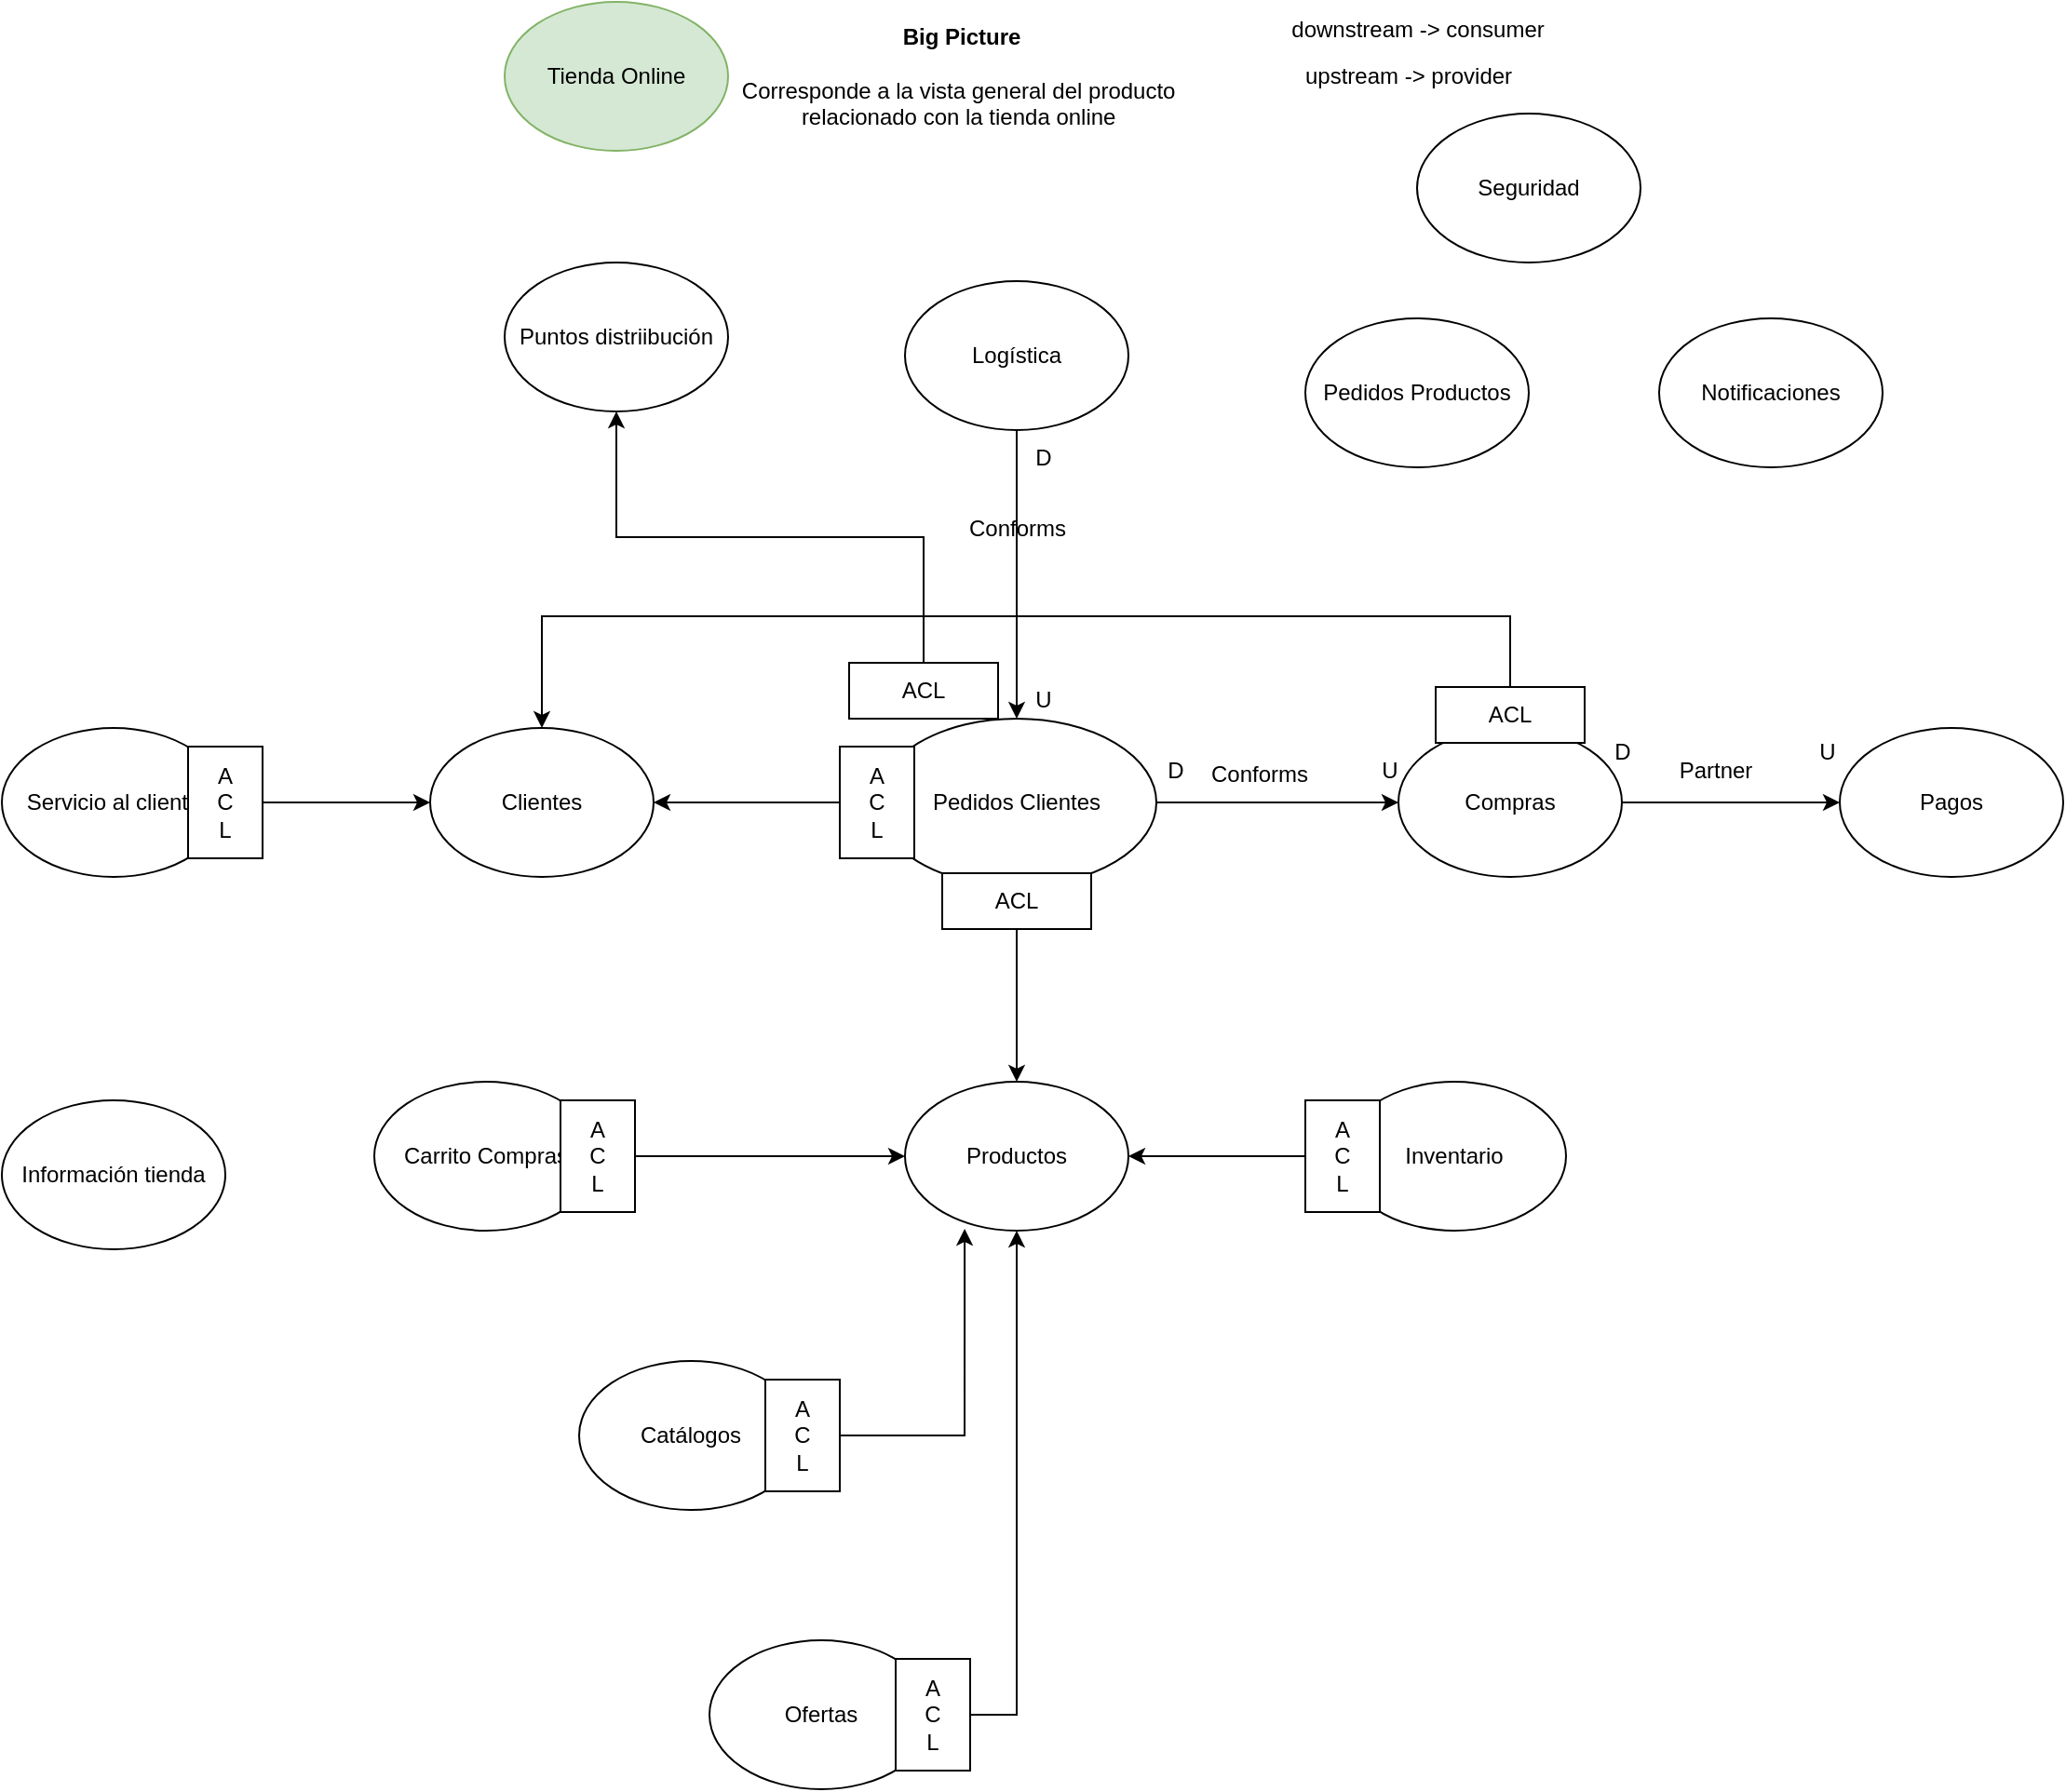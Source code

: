 <mxfile version="21.6.6" type="github" pages="2">
  <diagram name="TiendaOnlineDiseño" id="_0tqpj0Rn0tvc-bkXkc3">
    <mxGraphModel dx="1877" dy="515" grid="1" gridSize="10" guides="1" tooltips="1" connect="1" arrows="1" fold="1" page="1" pageScale="1" pageWidth="827" pageHeight="1169" math="0" shadow="0">
      <root>
        <mxCell id="0" />
        <mxCell id="1" parent="0" />
        <mxCell id="OWSpl5ZMuwjXY4CJ1PXd-1" value="Tienda Online" style="ellipse;whiteSpace=wrap;html=1;fillColor=#d5e8d4;strokeColor=#82b366;" parent="1" vertex="1">
          <mxGeometry x="110" y="10" width="120" height="80" as="geometry" />
        </mxCell>
        <mxCell id="OWSpl5ZMuwjXY4CJ1PXd-2" value="&lt;div&gt;&lt;b&gt;Big Picture&lt;/b&gt;&lt;/div&gt;&lt;div&gt;&lt;br&gt;&lt;/div&gt;&lt;div&gt;Corresponde a la vista general del producto&amp;nbsp;&lt;/div&gt;&lt;div&gt;relacionado con la tienda online&amp;nbsp; &lt;br&gt;&lt;/div&gt;" style="text;html=1;align=center;verticalAlign=middle;resizable=0;points=[];autosize=1;strokeColor=none;fillColor=none;" parent="1" vertex="1">
          <mxGeometry x="230" y="15" width="250" height="70" as="geometry" />
        </mxCell>
        <mxCell id="OWSpl5ZMuwjXY4CJ1PXd-3" value="Carrito Compras" style="ellipse;whiteSpace=wrap;html=1;" parent="1" vertex="1">
          <mxGeometry x="40" y="590" width="120" height="80" as="geometry" />
        </mxCell>
        <mxCell id="OWSpl5ZMuwjXY4CJ1PXd-4" value="Notificaciones" style="ellipse;whiteSpace=wrap;html=1;" parent="1" vertex="1">
          <mxGeometry x="730" y="180" width="120" height="80" as="geometry" />
        </mxCell>
        <mxCell id="OWSpl5ZMuwjXY4CJ1PXd-5" value="Servicio al cliente" style="ellipse;whiteSpace=wrap;html=1;" parent="1" vertex="1">
          <mxGeometry x="-160" y="400" width="120" height="80" as="geometry" />
        </mxCell>
        <mxCell id="OWSpl5ZMuwjXY4CJ1PXd-6" value="Información tienda" style="ellipse;whiteSpace=wrap;html=1;" parent="1" vertex="1">
          <mxGeometry x="-160" y="600" width="120" height="80" as="geometry" />
        </mxCell>
        <mxCell id="OWSpl5ZMuwjXY4CJ1PXd-7" value="Puntos distriibución" style="ellipse;whiteSpace=wrap;html=1;" parent="1" vertex="1">
          <mxGeometry x="110" y="150" width="120" height="80" as="geometry" />
        </mxCell>
        <mxCell id="OWSpl5ZMuwjXY4CJ1PXd-8" value="Seguridad" style="ellipse;whiteSpace=wrap;html=1;" parent="1" vertex="1">
          <mxGeometry x="600" y="70" width="120" height="80" as="geometry" />
        </mxCell>
        <mxCell id="OWSpl5ZMuwjXY4CJ1PXd-9" value="Clientes" style="ellipse;whiteSpace=wrap;html=1;" parent="1" vertex="1">
          <mxGeometry x="70" y="400" width="120" height="80" as="geometry" />
        </mxCell>
        <mxCell id="OWSpl5ZMuwjXY4CJ1PXd-10" value="Pagos" style="ellipse;whiteSpace=wrap;html=1;" parent="1" vertex="1">
          <mxGeometry x="827" y="400" width="120" height="80" as="geometry" />
        </mxCell>
        <mxCell id="OWSpl5ZMuwjXY4CJ1PXd-33" style="edgeStyle=orthogonalEdgeStyle;rounded=0;orthogonalLoop=1;jettySize=auto;html=1;exitX=1;exitY=0.5;exitDx=0;exitDy=0;entryX=0;entryY=0.5;entryDx=0;entryDy=0;" parent="1" source="OWSpl5ZMuwjXY4CJ1PXd-11" target="OWSpl5ZMuwjXY4CJ1PXd-30" edge="1">
          <mxGeometry relative="1" as="geometry" />
        </mxCell>
        <mxCell id="OWSpl5ZMuwjXY4CJ1PXd-11" value="Pedidos Clientes" style="ellipse;whiteSpace=wrap;html=1;" parent="1" vertex="1">
          <mxGeometry x="310" y="395" width="150" height="90" as="geometry" />
        </mxCell>
        <mxCell id="OWSpl5ZMuwjXY4CJ1PXd-12" value="Pedidos Productos" style="ellipse;whiteSpace=wrap;html=1;" parent="1" vertex="1">
          <mxGeometry x="540" y="180" width="120" height="80" as="geometry" />
        </mxCell>
        <mxCell id="OWSpl5ZMuwjXY4CJ1PXd-13" value="Productos" style="ellipse;whiteSpace=wrap;html=1;" parent="1" vertex="1">
          <mxGeometry x="325" y="590" width="120" height="80" as="geometry" />
        </mxCell>
        <mxCell id="OWSpl5ZMuwjXY4CJ1PXd-14" value="Inventario" style="ellipse;whiteSpace=wrap;html=1;" parent="1" vertex="1">
          <mxGeometry x="560" y="590" width="120" height="80" as="geometry" />
        </mxCell>
        <mxCell id="OWSpl5ZMuwjXY4CJ1PXd-15" value="Catálogos " style="ellipse;whiteSpace=wrap;html=1;" parent="1" vertex="1">
          <mxGeometry x="150" y="740" width="120" height="80" as="geometry" />
        </mxCell>
        <mxCell id="OWSpl5ZMuwjXY4CJ1PXd-16" value="Ofertas" style="ellipse;whiteSpace=wrap;html=1;" parent="1" vertex="1">
          <mxGeometry x="220" y="890" width="120" height="80" as="geometry" />
        </mxCell>
        <mxCell id="OWSpl5ZMuwjXY4CJ1PXd-50" style="edgeStyle=orthogonalEdgeStyle;rounded=0;orthogonalLoop=1;jettySize=auto;html=1;exitX=0.5;exitY=1;exitDx=0;exitDy=0;entryX=0.5;entryY=0;entryDx=0;entryDy=0;" parent="1" source="OWSpl5ZMuwjXY4CJ1PXd-17" target="OWSpl5ZMuwjXY4CJ1PXd-11" edge="1">
          <mxGeometry relative="1" as="geometry" />
        </mxCell>
        <mxCell id="OWSpl5ZMuwjXY4CJ1PXd-17" value="Logística" style="ellipse;whiteSpace=wrap;html=1;" parent="1" vertex="1">
          <mxGeometry x="325" y="160" width="120" height="80" as="geometry" />
        </mxCell>
        <mxCell id="OWSpl5ZMuwjXY4CJ1PXd-19" style="edgeStyle=orthogonalEdgeStyle;rounded=0;orthogonalLoop=1;jettySize=auto;html=1;exitX=1;exitY=0.5;exitDx=0;exitDy=0;entryX=0.267;entryY=0.988;entryDx=0;entryDy=0;entryPerimeter=0;" parent="1" source="OWSpl5ZMuwjXY4CJ1PXd-18" target="OWSpl5ZMuwjXY4CJ1PXd-13" edge="1">
          <mxGeometry relative="1" as="geometry" />
        </mxCell>
        <mxCell id="OWSpl5ZMuwjXY4CJ1PXd-18" value="&lt;div&gt;A&lt;/div&gt;&lt;div&gt;C&lt;/div&gt;&lt;div&gt;L&lt;br&gt;&lt;/div&gt;" style="rounded=0;whiteSpace=wrap;html=1;" parent="1" vertex="1">
          <mxGeometry x="250" y="750" width="40" height="60" as="geometry" />
        </mxCell>
        <mxCell id="OWSpl5ZMuwjXY4CJ1PXd-23" style="edgeStyle=orthogonalEdgeStyle;rounded=0;orthogonalLoop=1;jettySize=auto;html=1;exitX=1;exitY=0.5;exitDx=0;exitDy=0;entryX=0.5;entryY=1;entryDx=0;entryDy=0;" parent="1" source="OWSpl5ZMuwjXY4CJ1PXd-21" target="OWSpl5ZMuwjXY4CJ1PXd-13" edge="1">
          <mxGeometry relative="1" as="geometry" />
        </mxCell>
        <mxCell id="OWSpl5ZMuwjXY4CJ1PXd-21" value="&lt;div&gt;A&lt;/div&gt;&lt;div&gt;C&lt;/div&gt;&lt;div&gt;L&lt;br&gt;&lt;/div&gt;" style="rounded=0;whiteSpace=wrap;html=1;" parent="1" vertex="1">
          <mxGeometry x="320" y="900" width="40" height="60" as="geometry" />
        </mxCell>
        <mxCell id="OWSpl5ZMuwjXY4CJ1PXd-25" style="edgeStyle=orthogonalEdgeStyle;rounded=0;orthogonalLoop=1;jettySize=auto;html=1;exitX=0;exitY=0.5;exitDx=0;exitDy=0;entryX=1;entryY=0.5;entryDx=0;entryDy=0;" parent="1" source="OWSpl5ZMuwjXY4CJ1PXd-24" target="OWSpl5ZMuwjXY4CJ1PXd-13" edge="1">
          <mxGeometry relative="1" as="geometry" />
        </mxCell>
        <mxCell id="OWSpl5ZMuwjXY4CJ1PXd-24" value="&lt;div&gt;A&lt;/div&gt;&lt;div&gt;C&lt;/div&gt;&lt;div&gt;L&lt;br&gt;&lt;/div&gt;" style="rounded=0;whiteSpace=wrap;html=1;" parent="1" vertex="1">
          <mxGeometry x="540" y="600" width="40" height="60" as="geometry" />
        </mxCell>
        <mxCell id="OWSpl5ZMuwjXY4CJ1PXd-27" style="edgeStyle=orthogonalEdgeStyle;rounded=0;orthogonalLoop=1;jettySize=auto;html=1;exitX=1;exitY=0.5;exitDx=0;exitDy=0;entryX=0;entryY=0.5;entryDx=0;entryDy=0;" parent="1" source="OWSpl5ZMuwjXY4CJ1PXd-26" target="OWSpl5ZMuwjXY4CJ1PXd-13" edge="1">
          <mxGeometry relative="1" as="geometry" />
        </mxCell>
        <mxCell id="OWSpl5ZMuwjXY4CJ1PXd-26" value="&lt;div&gt;A&lt;/div&gt;&lt;div&gt;C&lt;/div&gt;&lt;div&gt;L&lt;br&gt;&lt;/div&gt;" style="rounded=0;whiteSpace=wrap;html=1;" parent="1" vertex="1">
          <mxGeometry x="140" y="600" width="40" height="60" as="geometry" />
        </mxCell>
        <mxCell id="OWSpl5ZMuwjXY4CJ1PXd-57" style="edgeStyle=orthogonalEdgeStyle;rounded=0;orthogonalLoop=1;jettySize=auto;html=1;exitX=0.5;exitY=0;exitDx=0;exitDy=0;entryX=0.5;entryY=1;entryDx=0;entryDy=0;" parent="1" source="OWSpl5ZMuwjXY4CJ1PXd-28" target="OWSpl5ZMuwjXY4CJ1PXd-7" edge="1">
          <mxGeometry relative="1" as="geometry" />
        </mxCell>
        <mxCell id="OWSpl5ZMuwjXY4CJ1PXd-28" value="&lt;div&gt;ACL&lt;/div&gt;" style="rounded=0;whiteSpace=wrap;html=1;" parent="1" vertex="1">
          <mxGeometry x="295" y="365" width="80" height="30" as="geometry" />
        </mxCell>
        <mxCell id="OWSpl5ZMuwjXY4CJ1PXd-35" style="edgeStyle=orthogonalEdgeStyle;rounded=0;orthogonalLoop=1;jettySize=auto;html=1;exitX=1;exitY=0.5;exitDx=0;exitDy=0;entryX=0;entryY=0.5;entryDx=0;entryDy=0;" parent="1" source="OWSpl5ZMuwjXY4CJ1PXd-30" target="OWSpl5ZMuwjXY4CJ1PXd-10" edge="1">
          <mxGeometry relative="1" as="geometry" />
        </mxCell>
        <mxCell id="OWSpl5ZMuwjXY4CJ1PXd-30" value="Compras" style="ellipse;whiteSpace=wrap;html=1;" parent="1" vertex="1">
          <mxGeometry x="590" y="400" width="120" height="80" as="geometry" />
        </mxCell>
        <mxCell id="OWSpl5ZMuwjXY4CJ1PXd-34" value="Conforms" style="text;html=1;align=center;verticalAlign=middle;resizable=0;points=[];autosize=1;strokeColor=none;fillColor=none;" parent="1" vertex="1">
          <mxGeometry x="475" y="410" width="80" height="30" as="geometry" />
        </mxCell>
        <mxCell id="OWSpl5ZMuwjXY4CJ1PXd-36" value="Partner" style="text;html=1;align=center;verticalAlign=middle;resizable=0;points=[];autosize=1;strokeColor=none;fillColor=none;" parent="1" vertex="1">
          <mxGeometry x="730" y="408" width="60" height="30" as="geometry" />
        </mxCell>
        <mxCell id="OWSpl5ZMuwjXY4CJ1PXd-37" value="upstream -&amp;gt; provider" style="text;html=1;align=center;verticalAlign=middle;resizable=0;points=[];autosize=1;strokeColor=none;fillColor=none;" parent="1" vertex="1">
          <mxGeometry x="530" y="35" width="130" height="30" as="geometry" />
        </mxCell>
        <mxCell id="OWSpl5ZMuwjXY4CJ1PXd-38" value="downstream -&amp;gt; consumer" style="text;html=1;align=center;verticalAlign=middle;resizable=0;points=[];autosize=1;strokeColor=none;fillColor=none;" parent="1" vertex="1">
          <mxGeometry x="520" y="10" width="160" height="30" as="geometry" />
        </mxCell>
        <mxCell id="OWSpl5ZMuwjXY4CJ1PXd-39" value="D" style="text;html=1;align=center;verticalAlign=middle;resizable=0;points=[];autosize=1;strokeColor=none;fillColor=none;" parent="1" vertex="1">
          <mxGeometry x="455" y="408" width="30" height="30" as="geometry" />
        </mxCell>
        <mxCell id="OWSpl5ZMuwjXY4CJ1PXd-40" value="U" style="text;html=1;align=center;verticalAlign=middle;resizable=0;points=[];autosize=1;strokeColor=none;fillColor=none;" parent="1" vertex="1">
          <mxGeometry x="570" y="408" width="30" height="30" as="geometry" />
        </mxCell>
        <mxCell id="OWSpl5ZMuwjXY4CJ1PXd-41" value="D" style="text;html=1;align=center;verticalAlign=middle;resizable=0;points=[];autosize=1;strokeColor=none;fillColor=none;" parent="1" vertex="1">
          <mxGeometry x="695" y="398" width="30" height="30" as="geometry" />
        </mxCell>
        <mxCell id="OWSpl5ZMuwjXY4CJ1PXd-42" value="U" style="text;html=1;align=center;verticalAlign=middle;resizable=0;points=[];autosize=1;strokeColor=none;fillColor=none;" parent="1" vertex="1">
          <mxGeometry x="805" y="398" width="30" height="30" as="geometry" />
        </mxCell>
        <mxCell id="OWSpl5ZMuwjXY4CJ1PXd-46" style="edgeStyle=orthogonalEdgeStyle;rounded=0;orthogonalLoop=1;jettySize=auto;html=1;entryX=0.5;entryY=0;entryDx=0;entryDy=0;" parent="1" source="OWSpl5ZMuwjXY4CJ1PXd-45" target="OWSpl5ZMuwjXY4CJ1PXd-9" edge="1">
          <mxGeometry relative="1" as="geometry">
            <Array as="points">
              <mxPoint x="650" y="340" />
              <mxPoint x="130" y="340" />
            </Array>
          </mxGeometry>
        </mxCell>
        <mxCell id="OWSpl5ZMuwjXY4CJ1PXd-45" value="&lt;div&gt;ACL&lt;/div&gt;" style="rounded=0;whiteSpace=wrap;html=1;" parent="1" vertex="1">
          <mxGeometry x="610" y="378" width="80" height="30" as="geometry" />
        </mxCell>
        <mxCell id="OWSpl5ZMuwjXY4CJ1PXd-49" style="edgeStyle=orthogonalEdgeStyle;rounded=0;orthogonalLoop=1;jettySize=auto;html=1;exitX=1;exitY=0.5;exitDx=0;exitDy=0;entryX=0;entryY=0.5;entryDx=0;entryDy=0;" parent="1" source="OWSpl5ZMuwjXY4CJ1PXd-48" target="OWSpl5ZMuwjXY4CJ1PXd-9" edge="1">
          <mxGeometry relative="1" as="geometry" />
        </mxCell>
        <mxCell id="OWSpl5ZMuwjXY4CJ1PXd-48" value="&lt;div&gt;A&lt;/div&gt;&lt;div&gt;C&lt;/div&gt;&lt;div&gt;L&lt;br&gt;&lt;/div&gt;" style="rounded=0;whiteSpace=wrap;html=1;" parent="1" vertex="1">
          <mxGeometry x="-60" y="410" width="40" height="60" as="geometry" />
        </mxCell>
        <mxCell id="OWSpl5ZMuwjXY4CJ1PXd-51" value="D" style="text;html=1;align=center;verticalAlign=middle;resizable=0;points=[];autosize=1;strokeColor=none;fillColor=none;" parent="1" vertex="1">
          <mxGeometry x="384" y="240" width="30" height="30" as="geometry" />
        </mxCell>
        <mxCell id="OWSpl5ZMuwjXY4CJ1PXd-52" value="U" style="text;html=1;align=center;verticalAlign=middle;resizable=0;points=[];autosize=1;strokeColor=none;fillColor=none;" parent="1" vertex="1">
          <mxGeometry x="384" y="370" width="30" height="30" as="geometry" />
        </mxCell>
        <mxCell id="OWSpl5ZMuwjXY4CJ1PXd-53" value="Conforms" style="text;html=1;align=center;verticalAlign=middle;resizable=0;points=[];autosize=1;strokeColor=none;fillColor=none;" parent="1" vertex="1">
          <mxGeometry x="345" y="278" width="80" height="30" as="geometry" />
        </mxCell>
        <mxCell id="OWSpl5ZMuwjXY4CJ1PXd-55" style="edgeStyle=orthogonalEdgeStyle;rounded=0;orthogonalLoop=1;jettySize=auto;html=1;exitX=0;exitY=0.5;exitDx=0;exitDy=0;entryX=1;entryY=0.5;entryDx=0;entryDy=0;" parent="1" source="OWSpl5ZMuwjXY4CJ1PXd-54" target="OWSpl5ZMuwjXY4CJ1PXd-9" edge="1">
          <mxGeometry relative="1" as="geometry" />
        </mxCell>
        <mxCell id="OWSpl5ZMuwjXY4CJ1PXd-54" value="&lt;div&gt;A&lt;/div&gt;&lt;div&gt;C&lt;/div&gt;&lt;div&gt;L&lt;br&gt;&lt;/div&gt;" style="rounded=0;whiteSpace=wrap;html=1;" parent="1" vertex="1">
          <mxGeometry x="290" y="410" width="40" height="60" as="geometry" />
        </mxCell>
        <mxCell id="OWSpl5ZMuwjXY4CJ1PXd-58" style="edgeStyle=orthogonalEdgeStyle;rounded=0;orthogonalLoop=1;jettySize=auto;html=1;exitX=0.5;exitY=1;exitDx=0;exitDy=0;entryX=0.5;entryY=0;entryDx=0;entryDy=0;" parent="1" source="OWSpl5ZMuwjXY4CJ1PXd-56" target="OWSpl5ZMuwjXY4CJ1PXd-13" edge="1">
          <mxGeometry relative="1" as="geometry" />
        </mxCell>
        <mxCell id="OWSpl5ZMuwjXY4CJ1PXd-56" value="&lt;div&gt;ACL&lt;/div&gt;" style="rounded=0;whiteSpace=wrap;html=1;" parent="1" vertex="1">
          <mxGeometry x="345" y="478" width="80" height="30" as="geometry" />
        </mxCell>
      </root>
    </mxGraphModel>
  </diagram>
  <diagram id="XGd26OPGd-Z4ErNa7SxR" name="Context_Client">
    <mxGraphModel dx="1877" dy="515" grid="1" gridSize="10" guides="1" tooltips="1" connect="1" arrows="1" fold="1" page="1" pageScale="1" pageWidth="827" pageHeight="1169" math="0" shadow="0">
      <root>
        <mxCell id="0" />
        <mxCell id="1" parent="0" />
        <mxCell id="gSEIndaM90v2EBH_pNKk-4" style="edgeStyle=orthogonalEdgeStyle;rounded=0;orthogonalLoop=1;jettySize=auto;html=1;exitX=0.5;exitY=0;exitDx=0;exitDy=0;entryX=0.5;entryY=1;entryDx=0;entryDy=0;endArrow=none;endFill=0;" edge="1" parent="1" source="gSEIndaM90v2EBH_pNKk-1" target="gSEIndaM90v2EBH_pNKk-2">
          <mxGeometry relative="1" as="geometry" />
        </mxCell>
        <mxCell id="gSEIndaM90v2EBH_pNKk-13" style="edgeStyle=orthogonalEdgeStyle;rounded=0;orthogonalLoop=1;jettySize=auto;html=1;exitX=0;exitY=0.5;exitDx=0;exitDy=0;entryX=1;entryY=0.5;entryDx=0;entryDy=0;endArrow=none;endFill=0;" edge="1" parent="1" source="gSEIndaM90v2EBH_pNKk-1" target="gSEIndaM90v2EBH_pNKk-12">
          <mxGeometry relative="1" as="geometry" />
        </mxCell>
        <mxCell id="gSEIndaM90v2EBH_pNKk-1" value="Cliente" style="rounded=0;whiteSpace=wrap;html=1;" vertex="1" parent="1">
          <mxGeometry x="360" y="240" width="120" height="40" as="geometry" />
        </mxCell>
        <mxCell id="gSEIndaM90v2EBH_pNKk-2" value="TipoIdentificacion" style="rounded=0;whiteSpace=wrap;html=1;" vertex="1" parent="1">
          <mxGeometry x="360" y="80" width="120" height="40" as="geometry" />
        </mxCell>
        <mxCell id="gSEIndaM90v2EBH_pNKk-5" value="esta" style="text;html=1;align=center;verticalAlign=middle;resizable=0;points=[];autosize=1;strokeColor=none;fillColor=none;" vertex="1" parent="1">
          <mxGeometry x="360" y="160" width="50" height="30" as="geometry" />
        </mxCell>
        <mxCell id="gSEIndaM90v2EBH_pNKk-6" value="" style="endArrow=classic;html=1;rounded=0;" edge="1" parent="1">
          <mxGeometry width="50" height="50" relative="1" as="geometry">
            <mxPoint x="410" y="145" as="sourcePoint" />
            <mxPoint x="410" y="205" as="targetPoint" />
          </mxGeometry>
        </mxCell>
        <mxCell id="gSEIndaM90v2EBH_pNKk-7" value="0...*" style="text;html=1;align=center;verticalAlign=middle;resizable=0;points=[];autosize=1;strokeColor=none;fillColor=none;" vertex="1" parent="1">
          <mxGeometry x="380" y="210" width="40" height="30" as="geometry" />
        </mxCell>
        <mxCell id="gSEIndaM90v2EBH_pNKk-8" value="" style="endArrow=classic;html=1;rounded=0;" edge="1" parent="1">
          <mxGeometry width="50" height="50" relative="1" as="geometry">
            <mxPoint x="429.5" y="210" as="sourcePoint" />
            <mxPoint x="429.5" y="150" as="targetPoint" />
          </mxGeometry>
        </mxCell>
        <mxCell id="gSEIndaM90v2EBH_pNKk-9" value="Tiene" style="text;html=1;align=center;verticalAlign=middle;resizable=0;points=[];autosize=1;strokeColor=none;fillColor=none;" vertex="1" parent="1">
          <mxGeometry x="430" y="160" width="50" height="30" as="geometry" />
        </mxCell>
        <mxCell id="gSEIndaM90v2EBH_pNKk-10" value="1" style="text;html=1;align=center;verticalAlign=middle;resizable=0;points=[];autosize=1;strokeColor=none;fillColor=none;" vertex="1" parent="1">
          <mxGeometry x="415" y="118" width="30" height="30" as="geometry" />
        </mxCell>
        <mxCell id="gSEIndaM90v2EBH_pNKk-29" style="edgeStyle=orthogonalEdgeStyle;rounded=0;orthogonalLoop=1;jettySize=auto;html=1;exitX=0;exitY=0.5;exitDx=0;exitDy=0;endArrow=none;endFill=0;" edge="1" parent="1" source="gSEIndaM90v2EBH_pNKk-12" target="gSEIndaM90v2EBH_pNKk-27">
          <mxGeometry relative="1" as="geometry" />
        </mxCell>
        <mxCell id="gSEIndaM90v2EBH_pNKk-12" value="DIreccion" style="rounded=0;whiteSpace=wrap;html=1;" vertex="1" parent="1">
          <mxGeometry x="80" y="240" width="120" height="40" as="geometry" />
        </mxCell>
        <mxCell id="gSEIndaM90v2EBH_pNKk-14" value="Tiene" style="text;html=1;align=center;verticalAlign=middle;resizable=0;points=[];autosize=1;strokeColor=none;fillColor=none;" vertex="1" parent="1">
          <mxGeometry x="270" y="220" width="50" height="30" as="geometry" />
        </mxCell>
        <mxCell id="gSEIndaM90v2EBH_pNKk-15" value="1...*" style="text;html=1;align=center;verticalAlign=middle;resizable=0;points=[];autosize=1;strokeColor=none;fillColor=none;" vertex="1" parent="1">
          <mxGeometry x="200" y="230" width="40" height="30" as="geometry" />
        </mxCell>
        <mxCell id="gSEIndaM90v2EBH_pNKk-16" value="1" style="text;html=1;align=center;verticalAlign=middle;resizable=0;points=[];autosize=1;strokeColor=none;fillColor=none;" vertex="1" parent="1">
          <mxGeometry x="330" y="258" width="30" height="30" as="geometry" />
        </mxCell>
        <mxCell id="gSEIndaM90v2EBH_pNKk-17" value="" style="endArrow=classic;html=1;rounded=0;" edge="1" parent="1">
          <mxGeometry width="50" height="50" relative="1" as="geometry">
            <mxPoint x="240" y="270" as="sourcePoint" />
            <mxPoint x="320" y="270" as="targetPoint" />
          </mxGeometry>
        </mxCell>
        <mxCell id="gSEIndaM90v2EBH_pNKk-18" value="" style="endArrow=classic;html=1;rounded=0;" edge="1" parent="1">
          <mxGeometry width="50" height="50" relative="1" as="geometry">
            <mxPoint x="330" y="250" as="sourcePoint" />
            <mxPoint x="260" y="250" as="targetPoint" />
          </mxGeometry>
        </mxCell>
        <mxCell id="gSEIndaM90v2EBH_pNKk-19" value="Pertenece" style="text;html=1;align=center;verticalAlign=middle;resizable=0;points=[];autosize=1;strokeColor=none;fillColor=none;" vertex="1" parent="1">
          <mxGeometry x="240" y="270" width="80" height="30" as="geometry" />
        </mxCell>
        <mxCell id="gSEIndaM90v2EBH_pNKk-27" value="Zona" style="rounded=0;whiteSpace=wrap;html=1;fillColor=#f8cecc;strokeColor=#b85450;" vertex="1" parent="1">
          <mxGeometry x="-200" y="240" width="120" height="40" as="geometry" />
        </mxCell>
        <mxCell id="gSEIndaM90v2EBH_pNKk-30" value="esta" style="text;html=1;align=center;verticalAlign=middle;resizable=0;points=[];autosize=1;strokeColor=none;fillColor=none;" vertex="1" parent="1">
          <mxGeometry x="-20" y="220" width="50" height="30" as="geometry" />
        </mxCell>
        <mxCell id="gSEIndaM90v2EBH_pNKk-31" value="" style="endArrow=classic;html=1;rounded=0;" edge="1" parent="1">
          <mxGeometry width="50" height="50" relative="1" as="geometry">
            <mxPoint x="-50" y="270" as="sourcePoint" />
            <mxPoint x="30" y="270" as="targetPoint" />
          </mxGeometry>
        </mxCell>
        <mxCell id="gSEIndaM90v2EBH_pNKk-32" value="" style="endArrow=classic;html=1;rounded=0;" edge="1" parent="1">
          <mxGeometry width="50" height="50" relative="1" as="geometry">
            <mxPoint x="40" y="250" as="sourcePoint" />
            <mxPoint x="-30" y="250" as="targetPoint" />
          </mxGeometry>
        </mxCell>
        <mxCell id="gSEIndaM90v2EBH_pNKk-33" value="Pertenece" style="text;html=1;align=center;verticalAlign=middle;resizable=0;points=[];autosize=1;strokeColor=none;fillColor=none;" vertex="1" parent="1">
          <mxGeometry x="-50" y="270" width="80" height="30" as="geometry" />
        </mxCell>
        <mxCell id="gSEIndaM90v2EBH_pNKk-34" value="1" style="text;html=1;align=center;verticalAlign=middle;resizable=0;points=[];autosize=1;strokeColor=none;fillColor=none;" vertex="1" parent="1">
          <mxGeometry x="-85" y="238" width="30" height="30" as="geometry" />
        </mxCell>
        <mxCell id="gSEIndaM90v2EBH_pNKk-35" value="0...*" style="text;html=1;align=center;verticalAlign=middle;resizable=0;points=[];autosize=1;strokeColor=none;fillColor=none;" vertex="1" parent="1">
          <mxGeometry x="40" y="258" width="40" height="30" as="geometry" />
        </mxCell>
      </root>
    </mxGraphModel>
  </diagram>
</mxfile>
